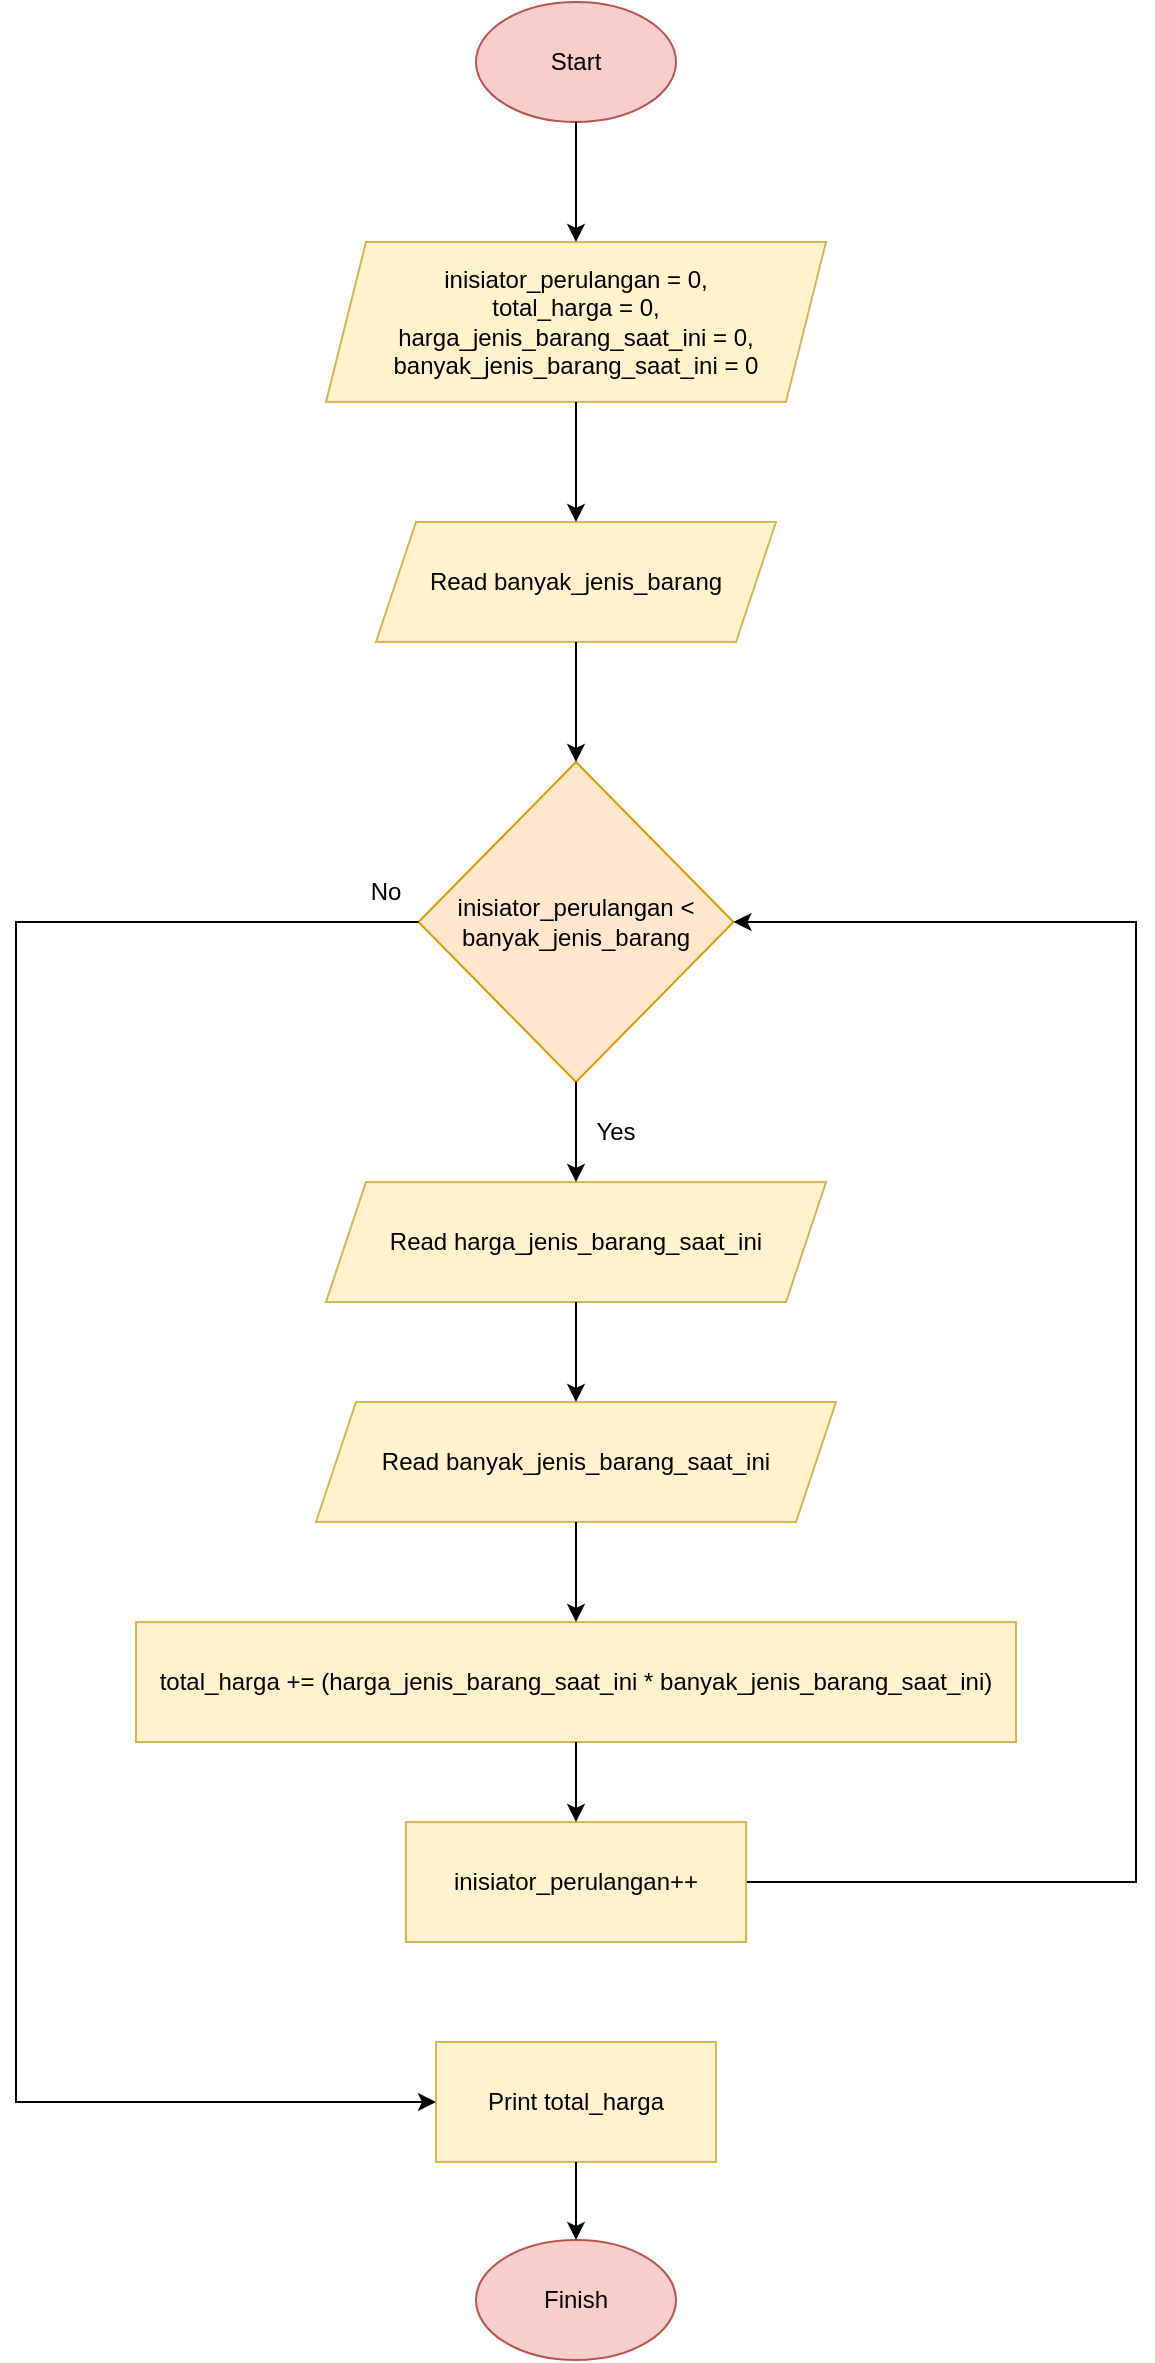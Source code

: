 <mxfile version="20.3.2" type="device"><diagram id="etb7zQdLZeXwiUSs6xne" name="Page-1"><mxGraphModel dx="1750" dy="563" grid="1" gridSize="10" guides="1" tooltips="1" connect="1" arrows="1" fold="1" page="1" pageScale="1" pageWidth="827" pageHeight="1169" math="0" shadow="0"><root><mxCell id="0"/><mxCell id="1" parent="0"/><mxCell id="J3R1QmPj67_T4G-5LvZ--1" value="Start" style="ellipse;whiteSpace=wrap;html=1;fillColor=#f8cecc;strokeColor=#b85450;" vertex="1" parent="1"><mxGeometry x="170" y="50" width="100" height="60" as="geometry"/></mxCell><mxCell id="J3R1QmPj67_T4G-5LvZ--2" value="Read banyak_jenis_barang" style="shape=parallelogram;perimeter=parallelogramPerimeter;whiteSpace=wrap;html=1;fixedSize=1;fillColor=#fff2cc;strokeColor=#d6b656;" vertex="1" parent="1"><mxGeometry x="120" y="310" width="200" height="60" as="geometry"/></mxCell><mxCell id="J3R1QmPj67_T4G-5LvZ--3" value="inisiator_perulangan &amp;lt; banyak_jenis_barang" style="rhombus;whiteSpace=wrap;html=1;fillColor=#ffe6cc;strokeColor=#d79b00;" vertex="1" parent="1"><mxGeometry x="141.25" y="430" width="157.5" height="160" as="geometry"/></mxCell><mxCell id="J3R1QmPj67_T4G-5LvZ--4" value="inisiator_perulangan = 0,&lt;br&gt;total_harga = 0,&lt;br&gt;harga_jenis_barang_saat_ini = 0,&lt;br&gt;banyak_jenis_barang_saat_ini = 0" style="shape=parallelogram;perimeter=parallelogramPerimeter;whiteSpace=wrap;html=1;fixedSize=1;fillColor=#fff2cc;strokeColor=#d6b656;" vertex="1" parent="1"><mxGeometry x="95" y="170" width="250" height="80" as="geometry"/></mxCell><mxCell id="J3R1QmPj67_T4G-5LvZ--6" value="total_harga += (harga_jenis_barang_saat_ini * banyak_jenis_barang_saat_ini)" style="rounded=0;whiteSpace=wrap;html=1;fillColor=#fff2cc;strokeColor=#d6b656;" vertex="1" parent="1"><mxGeometry y="860" width="440" height="60" as="geometry"/></mxCell><mxCell id="J3R1QmPj67_T4G-5LvZ--7" value="" style="endArrow=classic;html=1;rounded=0;exitX=0.5;exitY=1;exitDx=0;exitDy=0;entryX=0.5;entryY=0;entryDx=0;entryDy=0;" edge="1" parent="1" source="J3R1QmPj67_T4G-5LvZ--1" target="J3R1QmPj67_T4G-5LvZ--4"><mxGeometry width="50" height="50" relative="1" as="geometry"><mxPoint x="360" y="200" as="sourcePoint"/><mxPoint x="400" y="330" as="targetPoint"/></mxGeometry></mxCell><mxCell id="J3R1QmPj67_T4G-5LvZ--8" value="" style="endArrow=classic;html=1;rounded=0;exitX=0.5;exitY=1;exitDx=0;exitDy=0;entryX=0.5;entryY=0;entryDx=0;entryDy=0;" edge="1" parent="1" source="J3R1QmPj67_T4G-5LvZ--4" target="J3R1QmPj67_T4G-5LvZ--2"><mxGeometry width="50" height="50" relative="1" as="geometry"><mxPoint x="430" y="170" as="sourcePoint"/><mxPoint x="220" y="270" as="targetPoint"/></mxGeometry></mxCell><mxCell id="J3R1QmPj67_T4G-5LvZ--11" value="" style="endArrow=classic;html=1;rounded=0;exitX=0.5;exitY=1;exitDx=0;exitDy=0;entryX=0.5;entryY=0;entryDx=0;entryDy=0;" edge="1" parent="1" source="J3R1QmPj67_T4G-5LvZ--2" target="J3R1QmPj67_T4G-5LvZ--3"><mxGeometry width="50" height="50" relative="1" as="geometry"><mxPoint x="370" y="370.0" as="sourcePoint"/><mxPoint x="370" y="430" as="targetPoint"/></mxGeometry></mxCell><mxCell id="J3R1QmPj67_T4G-5LvZ--12" value="Finish" style="ellipse;whiteSpace=wrap;html=1;fillColor=#f8cecc;strokeColor=#b85450;" vertex="1" parent="1"><mxGeometry x="170" y="1169" width="100" height="60" as="geometry"/></mxCell><mxCell id="J3R1QmPj67_T4G-5LvZ--16" value="Read harga_jenis_barang_saat_ini" style="shape=parallelogram;perimeter=parallelogramPerimeter;whiteSpace=wrap;html=1;fixedSize=1;fillColor=#fff2cc;strokeColor=#d6b656;" vertex="1" parent="1"><mxGeometry x="95" y="640" width="250" height="60" as="geometry"/></mxCell><mxCell id="J3R1QmPj67_T4G-5LvZ--17" value="Read banyak_jenis_barang_saat_ini" style="shape=parallelogram;perimeter=parallelogramPerimeter;whiteSpace=wrap;html=1;fixedSize=1;fillColor=#fff2cc;strokeColor=#d6b656;" vertex="1" parent="1"><mxGeometry x="90" y="750" width="260" height="60" as="geometry"/></mxCell><mxCell id="J3R1QmPj67_T4G-5LvZ--18" value="Print total_harga" style="rounded=0;whiteSpace=wrap;html=1;fillColor=#fff2cc;strokeColor=#d6b656;" vertex="1" parent="1"><mxGeometry x="150" y="1070" width="140" height="60" as="geometry"/></mxCell><mxCell id="J3R1QmPj67_T4G-5LvZ--19" value="" style="endArrow=classic;html=1;rounded=0;exitX=0.5;exitY=1;exitDx=0;exitDy=0;entryX=0.5;entryY=0;entryDx=0;entryDy=0;" edge="1" parent="1" source="J3R1QmPj67_T4G-5LvZ--3" target="J3R1QmPj67_T4G-5LvZ--16"><mxGeometry width="50" height="50" relative="1" as="geometry"><mxPoint x="450" y="750" as="sourcePoint"/><mxPoint x="450" y="810" as="targetPoint"/></mxGeometry></mxCell><mxCell id="J3R1QmPj67_T4G-5LvZ--20" value="" style="endArrow=classic;html=1;rounded=0;exitX=0.5;exitY=1;exitDx=0;exitDy=0;entryX=0.5;entryY=0;entryDx=0;entryDy=0;" edge="1" parent="1" source="J3R1QmPj67_T4G-5LvZ--16" target="J3R1QmPj67_T4G-5LvZ--17"><mxGeometry width="50" height="50" relative="1" as="geometry"><mxPoint x="460" y="690" as="sourcePoint"/><mxPoint x="460" y="740" as="targetPoint"/></mxGeometry></mxCell><mxCell id="J3R1QmPj67_T4G-5LvZ--22" value="" style="endArrow=classic;html=1;rounded=0;exitX=0.5;exitY=1;exitDx=0;exitDy=0;entryX=0.5;entryY=0;entryDx=0;entryDy=0;" edge="1" parent="1" source="J3R1QmPj67_T4G-5LvZ--17" target="J3R1QmPj67_T4G-5LvZ--6"><mxGeometry width="50" height="50" relative="1" as="geometry"><mxPoint x="530" y="720" as="sourcePoint"/><mxPoint x="530" y="770" as="targetPoint"/></mxGeometry></mxCell><mxCell id="J3R1QmPj67_T4G-5LvZ--23" value="" style="endArrow=classic;html=1;rounded=0;exitX=1;exitY=0.5;exitDx=0;exitDy=0;entryX=1;entryY=0.5;entryDx=0;entryDy=0;" edge="1" parent="1" source="J3R1QmPj67_T4G-5LvZ--29" target="J3R1QmPj67_T4G-5LvZ--3"><mxGeometry width="50" height="50" relative="1" as="geometry"><mxPoint x="420" y="710" as="sourcePoint"/><mxPoint x="470" y="660" as="targetPoint"/><Array as="points"><mxPoint x="500" y="990"/><mxPoint x="500" y="510"/></Array></mxGeometry></mxCell><mxCell id="J3R1QmPj67_T4G-5LvZ--25" value="" style="endArrow=classic;html=1;rounded=0;exitX=0;exitY=0.5;exitDx=0;exitDy=0;entryX=0;entryY=0.5;entryDx=0;entryDy=0;" edge="1" parent="1" source="J3R1QmPj67_T4G-5LvZ--3" target="J3R1QmPj67_T4G-5LvZ--18"><mxGeometry width="50" height="50" relative="1" as="geometry"><mxPoint x="280" y="710" as="sourcePoint"/><mxPoint x="330" y="660" as="targetPoint"/><Array as="points"><mxPoint x="-60" y="510"/><mxPoint x="-60" y="1100"/></Array></mxGeometry></mxCell><mxCell id="J3R1QmPj67_T4G-5LvZ--26" value="" style="endArrow=classic;html=1;rounded=0;entryX=0.5;entryY=0;entryDx=0;entryDy=0;exitX=0.5;exitY=1;exitDx=0;exitDy=0;" edge="1" parent="1" source="J3R1QmPj67_T4G-5LvZ--18" target="J3R1QmPj67_T4G-5LvZ--12"><mxGeometry width="50" height="50" relative="1" as="geometry"><mxPoint x="420" y="1040" as="sourcePoint"/><mxPoint x="330" y="900" as="targetPoint"/></mxGeometry></mxCell><mxCell id="J3R1QmPj67_T4G-5LvZ--27" value="Yes" style="text;html=1;strokeColor=none;fillColor=none;align=center;verticalAlign=middle;whiteSpace=wrap;rounded=0;" vertex="1" parent="1"><mxGeometry x="210" y="600" width="60" height="30" as="geometry"/></mxCell><mxCell id="J3R1QmPj67_T4G-5LvZ--28" value="No" style="text;html=1;strokeColor=none;fillColor=none;align=center;verticalAlign=middle;whiteSpace=wrap;rounded=0;" vertex="1" parent="1"><mxGeometry x="95" y="480" width="60" height="30" as="geometry"/></mxCell><mxCell id="J3R1QmPj67_T4G-5LvZ--29" value="inisiator_perulangan++" style="rounded=0;whiteSpace=wrap;html=1;fillColor=#fff2cc;strokeColor=#d6b656;" vertex="1" parent="1"><mxGeometry x="135" y="960" width="170" height="60" as="geometry"/></mxCell><mxCell id="J3R1QmPj67_T4G-5LvZ--30" value="" style="endArrow=classic;html=1;rounded=0;entryX=0.5;entryY=0;entryDx=0;entryDy=0;exitX=0.5;exitY=1;exitDx=0;exitDy=0;" edge="1" parent="1" source="J3R1QmPj67_T4G-5LvZ--6" target="J3R1QmPj67_T4G-5LvZ--29"><mxGeometry width="50" height="50" relative="1" as="geometry"><mxPoint x="290" y="930" as="sourcePoint"/><mxPoint x="230" y="870" as="targetPoint"/></mxGeometry></mxCell></root></mxGraphModel></diagram></mxfile>
